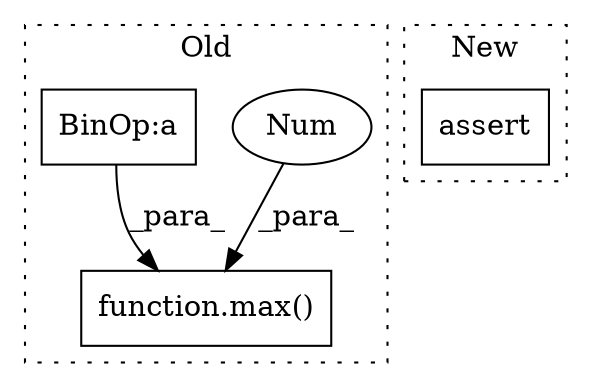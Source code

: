 digraph G {
subgraph cluster0 {
1 [label="function.max()" a="75" s="7102,7148" l="4,1" shape="box"];
3 [label="Num" a="76" s="7106" l="1" shape="ellipse"];
4 [label="BinOp:a" a="82" s="6330" l="3" shape="box"];
label = "Old";
style="dotted";
}
subgraph cluster1 {
2 [label="assert" a="65" s="9404" l="7" shape="box"];
label = "New";
style="dotted";
}
3 -> 1 [label="_para_"];
4 -> 1 [label="_para_"];
}